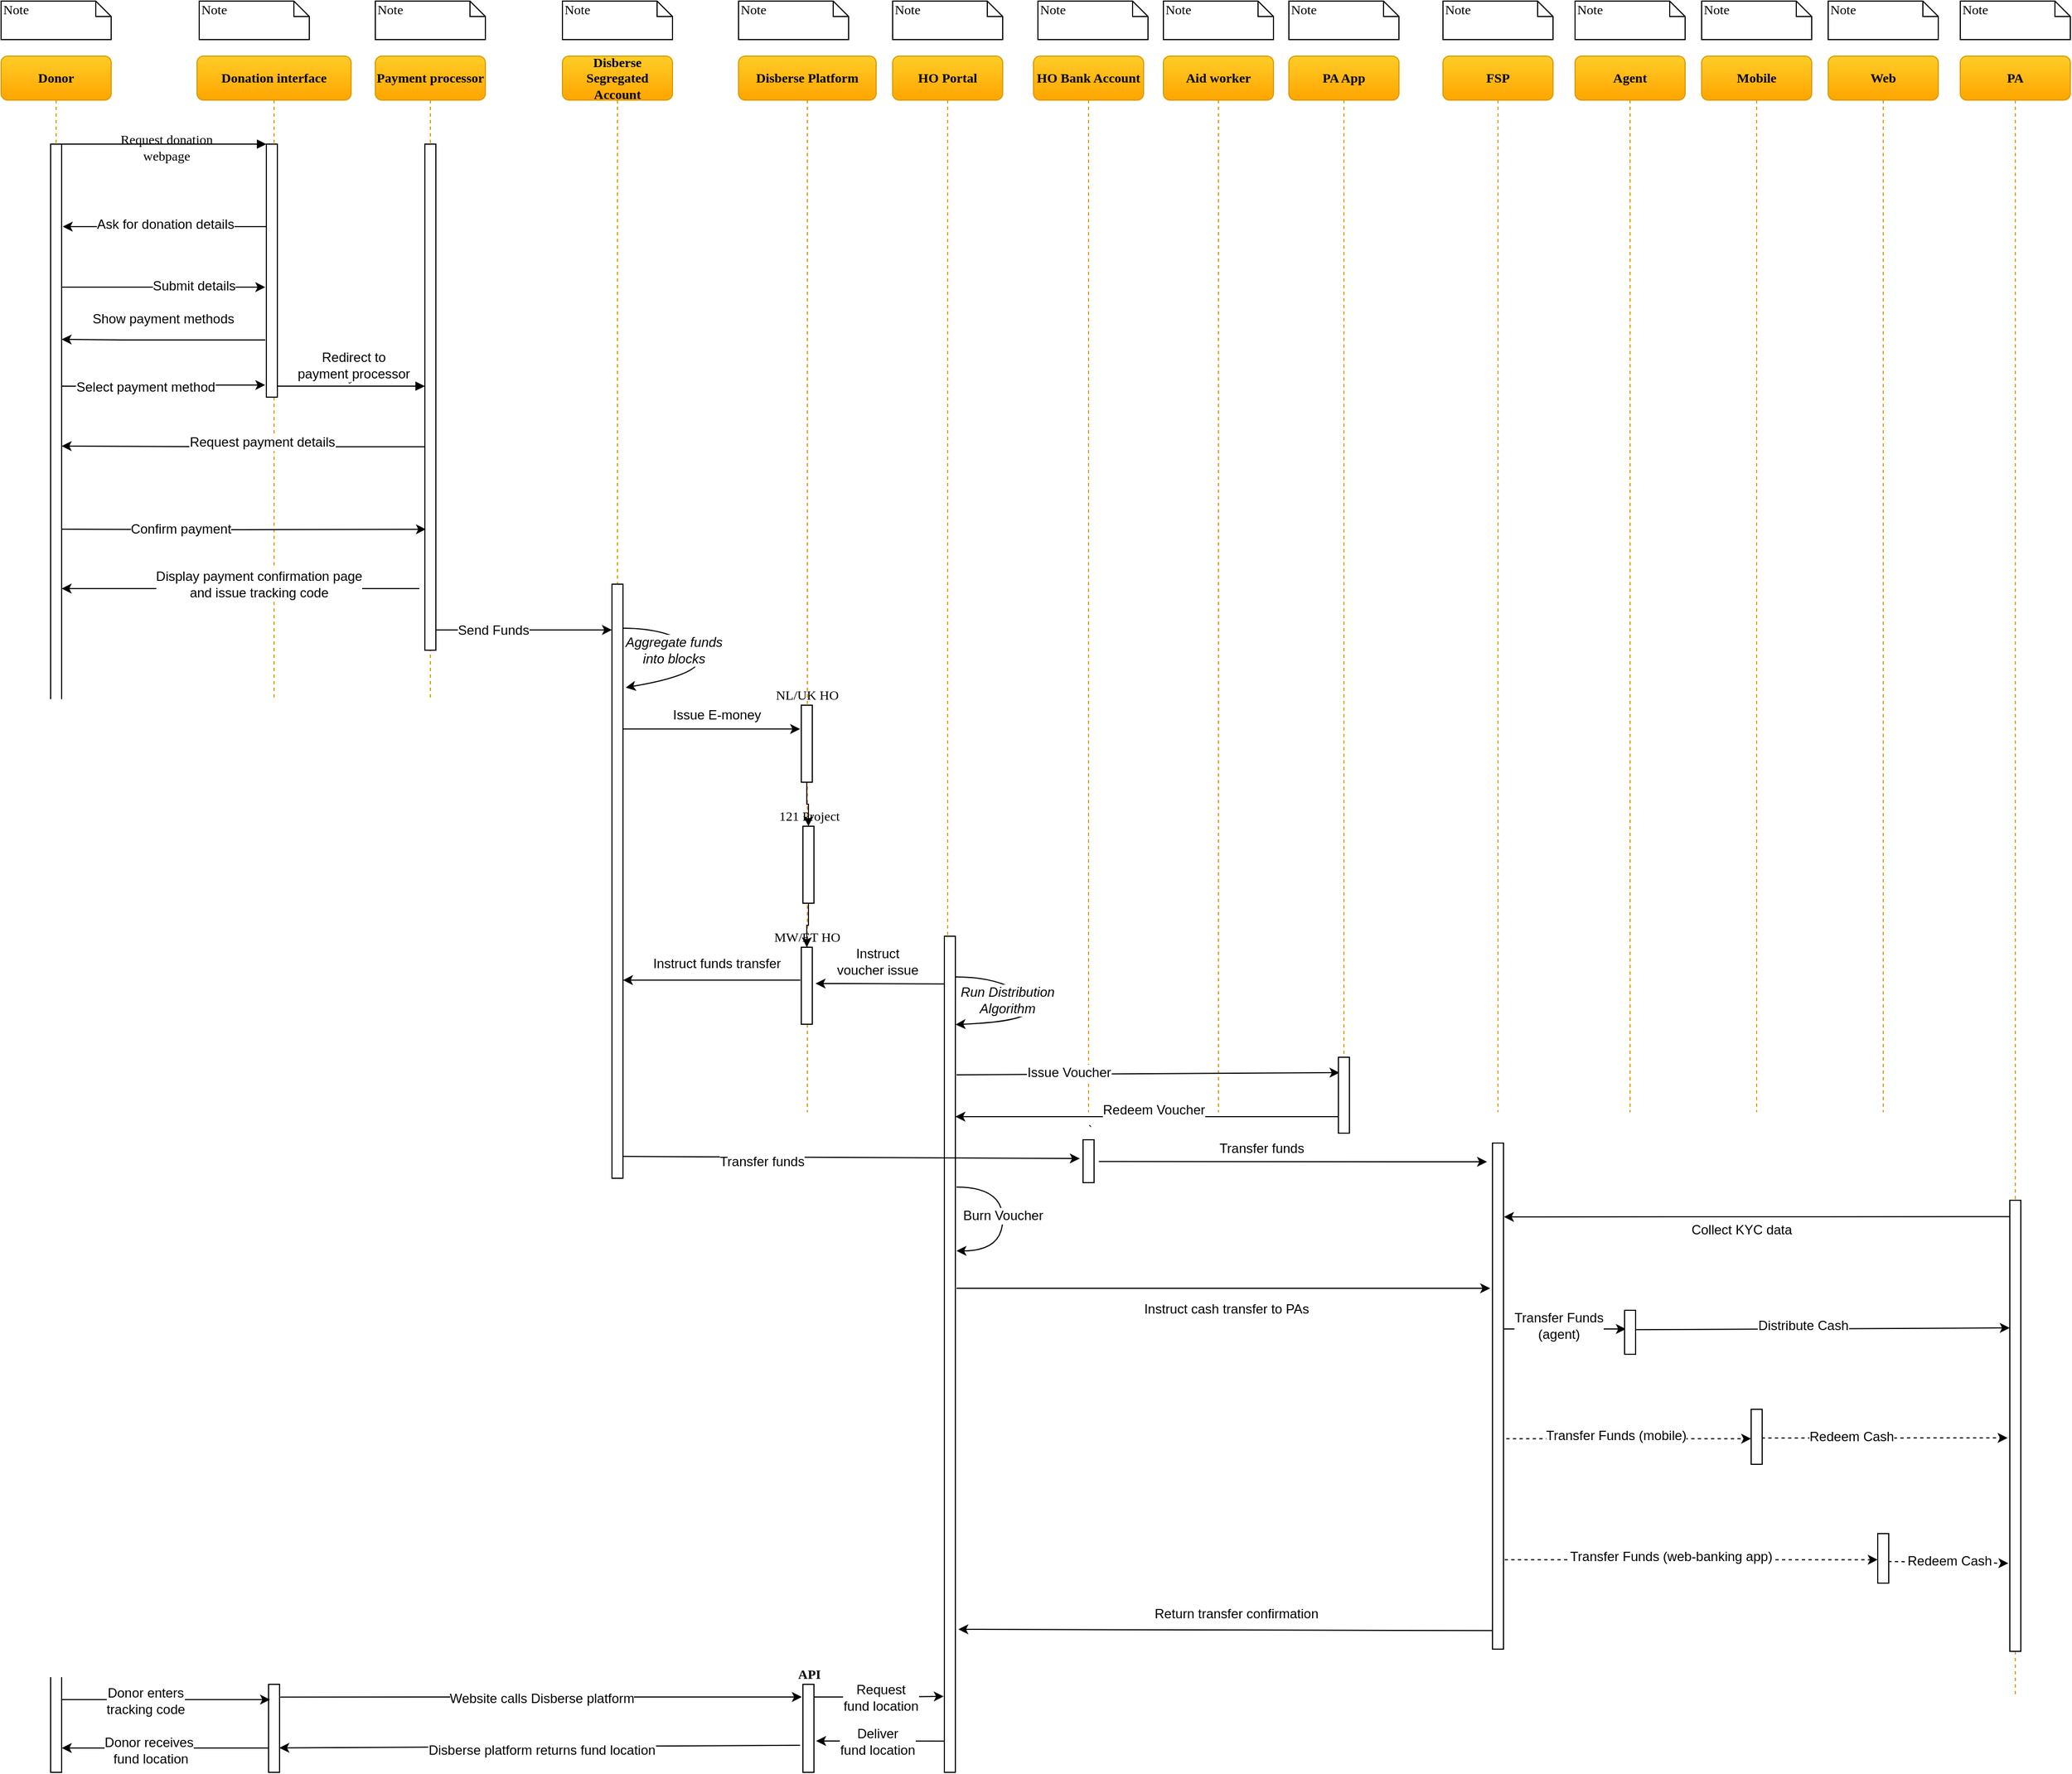 <mxfile version="11.1.4" type="github"><diagram name="Voucher Economy" id="13e1069c-82ec-6db2-03f1-153e76fe0fe0"><mxGraphModel dx="1662" dy="784" grid="1" gridSize="10" guides="1" tooltips="1" connect="1" arrows="1" fold="1" page="1" pageScale="1" pageWidth="1169" pageHeight="827" background="#ffffff" math="0" shadow="0"><root><mxCell id="0"/><mxCell id="1" parent="0"/><mxCell id="7baba1c4bc27f4b0-2" value="Donation interface" style="shape=umlLifeline;perimeter=lifelinePerimeter;whiteSpace=wrap;html=1;container=1;collapsible=0;recursiveResize=0;outlineConnect=0;rounded=1;shadow=0;comic=0;labelBackgroundColor=none;strokeColor=#d79b00;strokeWidth=1;fillColor=#ffcd28;fontFamily=Verdana;fontSize=12;fontColor=#000000;align=center;fontStyle=1;gradientColor=#ffa500;" parent="1" vertex="1"><mxGeometry x="238" y="80" width="140" height="960" as="geometry"/></mxCell><mxCell id="7baba1c4bc27f4b0-10" value="" style="html=1;points=[];perimeter=orthogonalPerimeter;rounded=0;shadow=0;comic=0;labelBackgroundColor=none;strokeColor=#000000;strokeWidth=1;fillColor=#FFFFFF;fontFamily=Verdana;fontSize=12;fontColor=#000000;align=center;" parent="7baba1c4bc27f4b0-2" vertex="1"><mxGeometry x="63" y="80" width="10" height="230" as="geometry"/></mxCell><mxCell id="sv2td1icU-97Tw6SDSd2-31" value="" style="html=1;points=[];perimeter=orthogonalPerimeter;rounded=0;shadow=0;comic=0;labelBackgroundColor=none;strokeColor=#000000;strokeWidth=1;fillColor=#FFFFFF;fontFamily=Verdana;fontSize=12;fontColor=#000000;align=center;" parent="7baba1c4bc27f4b0-2" vertex="1"><mxGeometry x="65" y="1480" width="10" height="80" as="geometry"/></mxCell><mxCell id="7baba1c4bc27f4b0-3" value="Payment processor" style="shape=umlLifeline;perimeter=lifelinePerimeter;whiteSpace=wrap;html=1;container=1;collapsible=0;recursiveResize=0;outlineConnect=0;rounded=1;shadow=0;comic=0;labelBackgroundColor=none;strokeColor=#d79b00;strokeWidth=1;fillColor=#ffcd28;fontFamily=Verdana;fontSize=12;fontColor=#000000;align=center;fontStyle=1;gradientColor=#ffa500;" parent="1" vertex="1"><mxGeometry x="400" y="80" width="100" height="960" as="geometry"/></mxCell><mxCell id="7baba1c4bc27f4b0-13" value="" style="html=1;points=[];perimeter=orthogonalPerimeter;rounded=0;shadow=0;comic=0;labelBackgroundColor=none;strokeColor=#000000;strokeWidth=1;fillColor=#FFFFFF;fontFamily=Verdana;fontSize=12;fontColor=#000000;align=center;" parent="7baba1c4bc27f4b0-3" vertex="1"><mxGeometry x="45" y="80" width="10" height="460" as="geometry"/></mxCell><mxCell id="7baba1c4bc27f4b0-4" value="Disberse Platform" style="shape=umlLifeline;perimeter=lifelinePerimeter;whiteSpace=wrap;html=1;container=1;collapsible=0;recursiveResize=0;outlineConnect=0;rounded=1;shadow=0;comic=0;labelBackgroundColor=none;strokeColor=#d79b00;strokeWidth=1;fillColor=#ffcd28;fontFamily=Verdana;fontSize=12;fontColor=#000000;align=center;fontStyle=1;gradientColor=#ffa500;" parent="1" vertex="1"><mxGeometry x="730" y="80" width="125" height="960" as="geometry"/></mxCell><mxCell id="qtjR-YNh-oAHx6YKBgRc-6" value="" style="edgeStyle=orthogonalEdgeStyle;rounded=0;orthogonalLoop=1;jettySize=auto;html=1;" parent="7baba1c4bc27f4b0-4" source="sv2td1icU-97Tw6SDSd2-11" target="qtjR-YNh-oAHx6YKBgRc-5" edge="1"><mxGeometry relative="1" as="geometry"/></mxCell><mxCell id="sv2td1icU-97Tw6SDSd2-11" value="NL/UK HO" style="html=1;points=[];perimeter=orthogonalPerimeter;rounded=0;shadow=0;comic=0;labelBackgroundColor=none;strokeColor=#000000;strokeWidth=1;fillColor=#FFFFFF;fontFamily=Verdana;fontSize=12;fontColor=#000000;align=center;verticalAlign=bottom;labelPosition=center;verticalLabelPosition=top;" parent="7baba1c4bc27f4b0-4" vertex="1"><mxGeometry x="57" y="590" width="10" height="70" as="geometry"/></mxCell><mxCell id="qtjR-YNh-oAHx6YKBgRc-9" value="" style="edgeStyle=orthogonalEdgeStyle;rounded=0;orthogonalLoop=1;jettySize=auto;html=1;" parent="7baba1c4bc27f4b0-4" source="qtjR-YNh-oAHx6YKBgRc-5" target="qtjR-YNh-oAHx6YKBgRc-8" edge="1"><mxGeometry relative="1" as="geometry"/></mxCell><mxCell id="qtjR-YNh-oAHx6YKBgRc-5" value="121 Project" style="html=1;points=[];perimeter=orthogonalPerimeter;rounded=0;shadow=0;comic=0;labelBackgroundColor=none;strokeColor=#000000;strokeWidth=1;fillColor=#FFFFFF;fontFamily=Verdana;fontSize=12;fontColor=#000000;align=center;verticalAlign=bottom;labelPosition=center;verticalLabelPosition=top;" parent="7baba1c4bc27f4b0-4" vertex="1"><mxGeometry x="58.5" y="700" width="10" height="70" as="geometry"/></mxCell><mxCell id="qtjR-YNh-oAHx6YKBgRc-8" value="MW/ET HO" style="html=1;points=[];perimeter=orthogonalPerimeter;rounded=0;shadow=0;comic=0;labelBackgroundColor=none;strokeColor=#000000;strokeWidth=1;fillColor=#FFFFFF;fontFamily=Verdana;fontSize=12;fontColor=#000000;align=center;verticalAlign=bottom;labelPosition=center;verticalLabelPosition=top;" parent="7baba1c4bc27f4b0-4" vertex="1"><mxGeometry x="57" y="810" width="10" height="70" as="geometry"/></mxCell><mxCell id="CLC3MCdHt6e1u6FwwesH-8" value="API" style="html=1;points=[];perimeter=orthogonalPerimeter;rounded=0;shadow=0;comic=0;labelBackgroundColor=none;strokeColor=#000000;strokeWidth=1;fillColor=#FFFFFF;fontFamily=Verdana;fontSize=12;fontColor=#000000;align=center;verticalAlign=bottom;labelPosition=center;verticalLabelPosition=top;fontStyle=1" parent="7baba1c4bc27f4b0-4" vertex="1"><mxGeometry x="58.5" y="1480" width="10" height="80" as="geometry"/></mxCell><mxCell id="7baba1c4bc27f4b0-5" value="HO Portal" style="shape=umlLifeline;perimeter=lifelinePerimeter;whiteSpace=wrap;html=1;container=1;collapsible=0;recursiveResize=0;outlineConnect=0;rounded=1;shadow=0;comic=0;labelBackgroundColor=none;strokeColor=#d79b00;strokeWidth=1;fillColor=#ffcd28;fontFamily=Verdana;fontSize=12;fontColor=#000000;align=center;fontStyle=1;gradientColor=#ffa500;" parent="1" vertex="1"><mxGeometry x="870" y="80" width="100" height="1560" as="geometry"/></mxCell><mxCell id="7baba1c4bc27f4b0-28" value="" style="html=1;points=[];perimeter=orthogonalPerimeter;rounded=0;shadow=0;comic=0;labelBackgroundColor=none;strokeColor=#000000;strokeWidth=1;fillColor=#FFFFFF;fontFamily=Verdana;fontSize=12;fontColor=#000000;align=center;labelPosition=center;verticalLabelPosition=top;verticalAlign=bottom;fontStyle=1" parent="7baba1c4bc27f4b0-5" vertex="1"><mxGeometry x="47" y="800" width="10" height="760" as="geometry"/></mxCell><mxCell id="THsMKbM7v9zUAKWdFE2i-22" style="edgeStyle=orthogonalEdgeStyle;curved=1;rounded=0;orthogonalLoop=1;jettySize=auto;html=1;" parent="7baba1c4bc27f4b0-5" edge="1"><mxGeometry relative="1" as="geometry"><Array as="points"><mxPoint x="100" y="1028"/><mxPoint x="100" y="1086"/></Array><mxPoint x="58" y="1028" as="sourcePoint"/><mxPoint x="58" y="1086" as="targetPoint"/></mxGeometry></mxCell><mxCell id="THsMKbM7v9zUAKWdFE2i-23" value="Burn Voucher" style="text;html=1;resizable=0;points=[];align=center;verticalAlign=middle;labelBackgroundColor=#ffffff;" parent="THsMKbM7v9zUAKWdFE2i-22" vertex="1" connectable="0"><mxGeometry x="0.193" y="2" relative="1" as="geometry"><mxPoint x="-2" y="-17" as="offset"/></mxGeometry></mxCell><mxCell id="7baba1c4bc27f4b0-6" value="PA App" style="shape=umlLifeline;perimeter=lifelinePerimeter;whiteSpace=wrap;html=1;container=1;collapsible=0;recursiveResize=0;outlineConnect=0;rounded=1;shadow=0;comic=0;labelBackgroundColor=none;strokeColor=#d79b00;strokeWidth=1;fillColor=#ffcd28;fontFamily=Verdana;fontSize=12;fontColor=#000000;align=center;fontStyle=1;gradientColor=#ffa500;" parent="1" vertex="1"><mxGeometry x="1230" y="80" width="100" height="960" as="geometry"/></mxCell><mxCell id="vI3f5IoLLGRc8CSVyJ3I-20" value="" style="html=1;points=[];perimeter=orthogonalPerimeter;rounded=0;shadow=0;comic=0;labelBackgroundColor=none;strokeColor=#000000;strokeWidth=1;fillColor=#FFFFFF;fontFamily=Verdana;fontSize=12;fontColor=#000000;align=center;verticalAlign=bottom;labelPosition=center;verticalLabelPosition=top;" parent="7baba1c4bc27f4b0-6" vertex="1"><mxGeometry x="45" y="910" width="10" height="69" as="geometry"/></mxCell><mxCell id="7baba1c4bc27f4b0-7" value="FSP" style="shape=umlLifeline;perimeter=lifelinePerimeter;whiteSpace=wrap;html=1;container=1;collapsible=0;recursiveResize=0;outlineConnect=0;rounded=1;shadow=0;comic=0;labelBackgroundColor=none;strokeWidth=1;fillColor=#ffcd28;fontFamily=Verdana;fontSize=12;align=center;fontStyle=1;strokeColor=#d79b00;gradientColor=#ffa500;" parent="1" vertex="1"><mxGeometry x="1370" y="80" width="100" height="960" as="geometry"/></mxCell><mxCell id="5wzmOpLxwS4jzTL7WLW5-13" value="" style="html=1;points=[];perimeter=orthogonalPerimeter;rounded=0;shadow=0;comic=0;labelBackgroundColor=none;strokeColor=#000000;strokeWidth=1;fillColor=#FFFFFF;fontFamily=Verdana;fontSize=12;fontColor=#000000;align=center;verticalAlign=bottom;labelPosition=center;verticalLabelPosition=top;direction=west;" parent="7baba1c4bc27f4b0-7" vertex="1"><mxGeometry x="45" y="988" width="10" height="460" as="geometry"/></mxCell><mxCell id="7baba1c4bc27f4b0-8" value="Donor" style="shape=umlLifeline;perimeter=lifelinePerimeter;whiteSpace=wrap;html=1;container=1;collapsible=0;recursiveResize=0;outlineConnect=0;rounded=1;shadow=0;comic=0;labelBackgroundColor=none;strokeColor=#d79b00;strokeWidth=1;fillColor=#ffcd28;fontFamily=Verdana;fontSize=12;fontColor=#000000;align=center;fontStyle=1;gradientColor=#ffa500;" parent="1" vertex="1"><mxGeometry x="60" y="80" width="100" height="1560" as="geometry"/></mxCell><mxCell id="7baba1c4bc27f4b0-9" value="" style="html=1;points=[];perimeter=orthogonalPerimeter;rounded=0;shadow=0;comic=0;labelBackgroundColor=none;strokeColor=#000000;strokeWidth=1;fillColor=#FFFFFF;fontFamily=Verdana;fontSize=12;fontColor=#000000;align=center;" parent="7baba1c4bc27f4b0-8" vertex="1"><mxGeometry x="45" y="80" width="10" height="1480" as="geometry"/></mxCell><mxCell id="7baba1c4bc27f4b0-11" value="Request donation &lt;br&gt;webpage" style="html=1;verticalAlign=bottom;endArrow=block;entryX=0;entryY=0;labelBackgroundColor=none;fontFamily=Verdana;fontSize=12;edgeStyle=elbowEdgeStyle;elbow=vertical;" parent="1" source="7baba1c4bc27f4b0-9" target="7baba1c4bc27f4b0-10" edge="1"><mxGeometry x="0.021" y="-20" relative="1" as="geometry"><mxPoint x="220" y="190" as="sourcePoint"/><mxPoint as="offset"/></mxGeometry></mxCell><mxCell id="7baba1c4bc27f4b0-14" value="y" style="html=1;verticalAlign=bottom;endArrow=block;entryX=0;entryY=0;labelBackgroundColor=none;fontFamily=Verdana;fontSize=12;edgeStyle=elbowEdgeStyle;elbow=vertical;" parent="1" edge="1"><mxGeometry relative="1" as="geometry"><mxPoint x="311" y="380" as="sourcePoint"/><mxPoint x="445" y="380" as="targetPoint"/></mxGeometry></mxCell><mxCell id="qRKaCCTdjJu_XU82YGOG-2" value="Redirect to&lt;br&gt;payment processor" style="text;html=1;resizable=0;points=[];align=center;verticalAlign=middle;labelBackgroundColor=#ffffff;" parent="7baba1c4bc27f4b0-14" vertex="1" connectable="0"><mxGeometry y="34" relative="1" as="geometry"><mxPoint x="2" y="15" as="offset"/></mxGeometry></mxCell><mxCell id="7baba1c4bc27f4b0-40" value="Note" style="shape=note;whiteSpace=wrap;html=1;size=14;verticalAlign=top;align=left;spacingTop=-6;rounded=0;shadow=0;comic=0;labelBackgroundColor=none;strokeColor=#000000;strokeWidth=1;fillColor=#FFFFFF;fontFamily=Verdana;fontSize=12;fontColor=#000000;" parent="1" vertex="1"><mxGeometry x="60" y="30" width="100" height="35" as="geometry"/></mxCell><mxCell id="7baba1c4bc27f4b0-41" value="Note" style="shape=note;whiteSpace=wrap;html=1;size=14;verticalAlign=top;align=left;spacingTop=-6;rounded=0;shadow=0;comic=0;labelBackgroundColor=none;strokeColor=#000000;strokeWidth=1;fillColor=#FFFFFF;fontFamily=Verdana;fontSize=12;fontColor=#000000;" parent="1" vertex="1"><mxGeometry x="240" y="30" width="100" height="35" as="geometry"/></mxCell><mxCell id="7baba1c4bc27f4b0-42" value="Note" style="shape=note;whiteSpace=wrap;html=1;size=14;verticalAlign=top;align=left;spacingTop=-6;rounded=0;shadow=0;comic=0;labelBackgroundColor=none;strokeColor=#000000;strokeWidth=1;fillColor=#FFFFFF;fontFamily=Verdana;fontSize=12;fontColor=#000000;" parent="1" vertex="1"><mxGeometry x="400" y="30" width="100" height="35" as="geometry"/></mxCell><mxCell id="7baba1c4bc27f4b0-43" value="Note" style="shape=note;whiteSpace=wrap;html=1;size=14;verticalAlign=top;align=left;spacingTop=-6;rounded=0;shadow=0;comic=0;labelBackgroundColor=none;strokeColor=#000000;strokeWidth=1;fillColor=#FFFFFF;fontFamily=Verdana;fontSize=12;fontColor=#000000;" parent="1" vertex="1"><mxGeometry x="730" y="30" width="100" height="35" as="geometry"/></mxCell><mxCell id="7baba1c4bc27f4b0-44" value="Note" style="shape=note;whiteSpace=wrap;html=1;size=14;verticalAlign=top;align=left;spacingTop=-6;rounded=0;shadow=0;comic=0;labelBackgroundColor=none;strokeColor=#000000;strokeWidth=1;fillColor=#FFFFFF;fontFamily=Verdana;fontSize=12;fontColor=#000000;" parent="1" vertex="1"><mxGeometry x="870" y="30" width="100" height="35" as="geometry"/></mxCell><mxCell id="7baba1c4bc27f4b0-45" value="Note" style="shape=note;whiteSpace=wrap;html=1;size=14;verticalAlign=top;align=left;spacingTop=-6;rounded=0;shadow=0;comic=0;labelBackgroundColor=none;strokeColor=#000000;strokeWidth=1;fillColor=#FFFFFF;fontFamily=Verdana;fontSize=12;fontColor=#000000;" parent="1" vertex="1"><mxGeometry x="1230" y="30" width="100" height="35" as="geometry"/></mxCell><mxCell id="7baba1c4bc27f4b0-46" value="Note" style="shape=note;whiteSpace=wrap;html=1;size=14;verticalAlign=top;align=left;spacingTop=-6;rounded=0;shadow=0;comic=0;labelBackgroundColor=none;strokeColor=#000000;strokeWidth=1;fillColor=#FFFFFF;fontFamily=Verdana;fontSize=12;fontColor=#000000;" parent="1" vertex="1"><mxGeometry x="1370" y="30" width="100" height="35" as="geometry"/></mxCell><mxCell id="b2-2HGAX1U4sF1IdMZ35-1" style="edgeStyle=orthogonalEdgeStyle;rounded=0;orthogonalLoop=1;jettySize=auto;html=1;entryX=1.1;entryY=0.261;entryDx=0;entryDy=0;entryPerimeter=0;" parent="1" edge="1"><mxGeometry relative="1" as="geometry"><mxPoint x="301" y="235" as="sourcePoint"/><mxPoint x="116" y="235" as="targetPoint"/></mxGeometry></mxCell><mxCell id="b2-2HGAX1U4sF1IdMZ35-2" value="Ask for donation details" style="text;html=1;resizable=0;points=[];align=center;verticalAlign=middle;labelBackgroundColor=#ffffff;" parent="b2-2HGAX1U4sF1IdMZ35-1" vertex="1" connectable="0"><mxGeometry x="-0.131" y="3" relative="1" as="geometry"><mxPoint x="-12" y="-5" as="offset"/></mxGeometry></mxCell><mxCell id="b2-2HGAX1U4sF1IdMZ35-3" style="edgeStyle=orthogonalEdgeStyle;rounded=0;orthogonalLoop=1;jettySize=auto;html=1;entryX=-0.1;entryY=0.957;entryDx=0;entryDy=0;entryPerimeter=0;" parent="1" edge="1"><mxGeometry relative="1" as="geometry"><mxPoint x="115" y="290" as="sourcePoint"/><mxPoint x="300" y="290" as="targetPoint"/></mxGeometry></mxCell><mxCell id="b2-2HGAX1U4sF1IdMZ35-4" value="Submit details" style="text;html=1;resizable=0;points=[];align=center;verticalAlign=middle;labelBackgroundColor=#ffffff;" parent="b2-2HGAX1U4sF1IdMZ35-3" vertex="1" connectable="0"><mxGeometry x="0.297" y="1" relative="1" as="geometry"><mxPoint as="offset"/></mxGeometry></mxCell><mxCell id="b2-2HGAX1U4sF1IdMZ35-5" style="edgeStyle=orthogonalEdgeStyle;rounded=0;orthogonalLoop=1;jettySize=auto;html=1;entryX=1.324;entryY=0.363;entryDx=0;entryDy=0;entryPerimeter=0;" parent="1" edge="1"><mxGeometry relative="1" as="geometry"><mxPoint x="300" y="338" as="sourcePoint"/><Array as="points"><mxPoint x="170" y="338"/><mxPoint x="170" y="338"/></Array><mxPoint x="115" y="337.5" as="targetPoint"/></mxGeometry></mxCell><mxCell id="b2-2HGAX1U4sF1IdMZ35-6" value="Show payment methods" style="text;html=1;resizable=0;points=[];align=center;verticalAlign=middle;labelBackgroundColor=#ffffff;" parent="b2-2HGAX1U4sF1IdMZ35-5" vertex="1" connectable="0"><mxGeometry x="0.248" y="-2" relative="1" as="geometry"><mxPoint x="22" y="-17.5" as="offset"/></mxGeometry></mxCell><mxCell id="b2-2HGAX1U4sF1IdMZ35-7" style="edgeStyle=orthogonalEdgeStyle;rounded=0;orthogonalLoop=1;jettySize=auto;html=1;entryX=-0.1;entryY=0.952;entryDx=0;entryDy=0;entryPerimeter=0;" parent="1" target="7baba1c4bc27f4b0-10" edge="1"><mxGeometry relative="1" as="geometry"><mxPoint x="115" y="380" as="sourcePoint"/><mxPoint x="280" y="380" as="targetPoint"/><Array as="points"/></mxGeometry></mxCell><mxCell id="b2-2HGAX1U4sF1IdMZ35-8" value="Select payment method" style="text;html=1;resizable=0;points=[];align=center;verticalAlign=middle;labelBackgroundColor=#ffffff;" parent="b2-2HGAX1U4sF1IdMZ35-7" vertex="1" connectable="0"><mxGeometry x="-0.426" y="-31" relative="1" as="geometry"><mxPoint x="22" y="-31" as="offset"/></mxGeometry></mxCell><mxCell id="b2-2HGAX1U4sF1IdMZ35-9" style="edgeStyle=orthogonalEdgeStyle;rounded=0;orthogonalLoop=1;jettySize=auto;html=1;entryX=1.1;entryY=0.782;entryDx=0;entryDy=0;entryPerimeter=0;" parent="1" edge="1"><mxGeometry relative="1" as="geometry"><mxPoint x="440" y="564" as="sourcePoint"/><mxPoint x="115" y="564" as="targetPoint"/></mxGeometry></mxCell><mxCell id="b2-2HGAX1U4sF1IdMZ35-11" value="Display payment confirmation page&lt;br&gt;and issue tracking code" style="text;html=1;resizable=0;points=[];align=center;verticalAlign=middle;labelBackgroundColor=#ffffff;" parent="b2-2HGAX1U4sF1IdMZ35-9" vertex="1" connectable="0"><mxGeometry x="-0.299" y="3" relative="1" as="geometry"><mxPoint x="-32" y="-7" as="offset"/></mxGeometry></mxCell><mxCell id="b2-2HGAX1U4sF1IdMZ35-12" style="edgeStyle=orthogonalEdgeStyle;rounded=0;orthogonalLoop=1;jettySize=auto;html=1;entryX=0.094;entryY=0.761;entryDx=0;entryDy=0;entryPerimeter=0;" parent="1" target="7baba1c4bc27f4b0-13" edge="1"><mxGeometry relative="1" as="geometry"><mxPoint x="115" y="510" as="sourcePoint"/><mxPoint x="440" y="510" as="targetPoint"/><Array as="points"/></mxGeometry></mxCell><mxCell id="b2-2HGAX1U4sF1IdMZ35-13" value="Confirm payment" style="text;html=1;resizable=0;points=[];align=center;verticalAlign=middle;labelBackgroundColor=#ffffff;" parent="b2-2HGAX1U4sF1IdMZ35-12" vertex="1" connectable="0"><mxGeometry x="-0.373" y="-56" relative="1" as="geometry"><mxPoint x="4" y="-57" as="offset"/></mxGeometry></mxCell><mxCell id="CLC3MCdHt6e1u6FwwesH-6" value="Disberse Segregated Account" style="shape=umlLifeline;perimeter=lifelinePerimeter;whiteSpace=wrap;html=1;container=1;collapsible=0;recursiveResize=0;outlineConnect=0;rounded=1;shadow=0;comic=0;labelBackgroundColor=none;strokeColor=#d79b00;strokeWidth=1;fillColor=#ffcd28;fontFamily=Verdana;fontSize=12;fontColor=#000000;align=center;fontStyle=1;gradientColor=#ffa500;" parent="1" vertex="1"><mxGeometry x="570" y="80" width="100" height="1020" as="geometry"/></mxCell><mxCell id="CLC3MCdHt6e1u6FwwesH-10" value="" style="html=1;points=[];perimeter=orthogonalPerimeter;rounded=0;shadow=0;comic=0;labelBackgroundColor=none;strokeColor=#000000;strokeWidth=1;fillColor=#FFFFFF;fontFamily=Verdana;fontSize=12;fontColor=#000000;align=center;labelPosition=center;verticalLabelPosition=top;verticalAlign=bottom;" parent="CLC3MCdHt6e1u6FwwesH-6" vertex="1"><mxGeometry x="45" y="480" width="10" height="540" as="geometry"/></mxCell><mxCell id="MZCYpXus2YXxp0_JFi9R-1" value="" style="curved=1;endArrow=classic;html=1;entryX=1.247;entryY=0.174;entryDx=0;entryDy=0;entryPerimeter=0;" parent="CLC3MCdHt6e1u6FwwesH-6" target="CLC3MCdHt6e1u6FwwesH-10" edge="1"><mxGeometry width="50" height="50" relative="1" as="geometry"><mxPoint x="55" y="520" as="sourcePoint"/><mxPoint x="80" y="580" as="targetPoint"/><Array as="points"><mxPoint x="100" y="520"/><mxPoint x="140" y="560"/></Array></mxGeometry></mxCell><mxCell id="MZCYpXus2YXxp0_JFi9R-2" value="&lt;i&gt;Aggregate funds&lt;br&gt;into blocks&lt;/i&gt;&lt;br&gt;" style="text;html=1;resizable=0;points=[];align=center;verticalAlign=middle;labelBackgroundColor=#ffffff;" parent="MZCYpXus2YXxp0_JFi9R-1" vertex="1" connectable="0"><mxGeometry x="0.055" y="5" relative="1" as="geometry"><mxPoint x="-40" y="-13.5" as="offset"/></mxGeometry></mxCell><mxCell id="CLC3MCdHt6e1u6FwwesH-9" value="Note" style="shape=note;whiteSpace=wrap;html=1;size=14;verticalAlign=top;align=left;spacingTop=-6;rounded=0;shadow=0;comic=0;labelBackgroundColor=none;strokeColor=#000000;strokeWidth=1;fillColor=#FFFFFF;fontFamily=Verdana;fontSize=12;fontColor=#000000;" parent="1" vertex="1"><mxGeometry x="570" y="30" width="100" height="35" as="geometry"/></mxCell><mxCell id="CLC3MCdHt6e1u6FwwesH-25" value="Aid worker" style="shape=umlLifeline;perimeter=lifelinePerimeter;whiteSpace=wrap;html=1;container=1;collapsible=0;recursiveResize=0;outlineConnect=0;rounded=1;shadow=0;comic=0;labelBackgroundColor=none;strokeColor=#d79b00;strokeWidth=1;fillColor=#ffcd28;fontFamily=Verdana;fontSize=12;fontColor=#000000;align=center;fontStyle=1;gradientColor=#ffa500;" parent="1" vertex="1"><mxGeometry x="1116" y="80" width="100" height="960" as="geometry"/></mxCell><mxCell id="CLC3MCdHt6e1u6FwwesH-26" value="Note" style="shape=note;whiteSpace=wrap;html=1;size=14;verticalAlign=top;align=left;spacingTop=-6;rounded=0;shadow=0;comic=0;labelBackgroundColor=none;strokeColor=#000000;strokeWidth=1;fillColor=#FFFFFF;fontFamily=Verdana;fontSize=12;fontColor=#000000;" parent="1" vertex="1"><mxGeometry x="1116" y="30" width="100" height="35" as="geometry"/></mxCell><mxCell id="5wzmOpLxwS4jzTL7WLW5-15" value="Agent" style="shape=umlLifeline;perimeter=lifelinePerimeter;whiteSpace=wrap;html=1;container=1;collapsible=0;recursiveResize=0;outlineConnect=0;rounded=1;shadow=0;comic=0;labelBackgroundColor=none;strokeWidth=1;fillColor=#ffcd28;fontFamily=Verdana;fontSize=12;align=center;fontStyle=1;strokeColor=#d79b00;gradientColor=#ffa500;" parent="1" vertex="1"><mxGeometry x="1490" y="80" width="100" height="960" as="geometry"/></mxCell><mxCell id="5wzmOpLxwS4jzTL7WLW5-17" value="Mobile" style="shape=umlLifeline;perimeter=lifelinePerimeter;whiteSpace=wrap;html=1;container=1;collapsible=0;recursiveResize=0;outlineConnect=0;rounded=1;shadow=0;comic=0;labelBackgroundColor=none;strokeWidth=1;fillColor=#ffcd28;fontFamily=Verdana;fontSize=12;align=center;fontStyle=1;strokeColor=#d79b00;gradientColor=#ffa500;" parent="1" vertex="1"><mxGeometry x="1605" y="80" width="100" height="960" as="geometry"/></mxCell><mxCell id="sv2td1icU-97Tw6SDSd2-21" value="PA" style="shape=umlLifeline;perimeter=lifelinePerimeter;whiteSpace=wrap;html=1;container=1;collapsible=0;recursiveResize=0;outlineConnect=0;rounded=1;shadow=0;comic=0;labelBackgroundColor=none;strokeWidth=1;fillColor=#ffcd28;fontFamily=Verdana;fontSize=12;align=center;fontStyle=1;strokeColor=#d79b00;gradientColor=#ffa500;" parent="1" vertex="1"><mxGeometry x="1840" y="80" width="100" height="1490" as="geometry"/></mxCell><mxCell id="sv2td1icU-97Tw6SDSd2-22" value="" style="html=1;points=[];perimeter=orthogonalPerimeter;rounded=0;shadow=0;comic=0;labelBackgroundColor=none;strokeColor=#000000;strokeWidth=1;fillColor=#FFFFFF;fontFamily=Verdana;fontSize=12;fontColor=#000000;align=center;verticalAlign=bottom;labelPosition=center;verticalLabelPosition=top;direction=west;" parent="sv2td1icU-97Tw6SDSd2-21" vertex="1"><mxGeometry x="45" y="1040" width="10" height="410" as="geometry"/></mxCell><mxCell id="sv2td1icU-97Tw6SDSd2-23" value="Note" style="shape=note;whiteSpace=wrap;html=1;size=14;verticalAlign=top;align=left;spacingTop=-6;rounded=0;shadow=0;comic=0;labelBackgroundColor=none;strokeColor=#000000;strokeWidth=1;fillColor=#FFFFFF;fontFamily=Verdana;fontSize=12;fontColor=#000000;" parent="1" vertex="1"><mxGeometry x="1490" y="30" width="100" height="35" as="geometry"/></mxCell><mxCell id="sv2td1icU-97Tw6SDSd2-25" value="Note" style="shape=note;whiteSpace=wrap;html=1;size=14;verticalAlign=top;align=left;spacingTop=-6;rounded=0;shadow=0;comic=0;labelBackgroundColor=none;strokeColor=#000000;strokeWidth=1;fillColor=#FFFFFF;fontFamily=Verdana;fontSize=12;fontColor=#000000;" parent="1" vertex="1"><mxGeometry x="1605" y="30" width="100" height="35" as="geometry"/></mxCell><mxCell id="sv2td1icU-97Tw6SDSd2-27" value="Note" style="shape=note;whiteSpace=wrap;html=1;size=14;verticalAlign=top;align=left;spacingTop=-6;rounded=0;shadow=0;comic=0;labelBackgroundColor=none;strokeColor=#000000;strokeWidth=1;fillColor=#FFFFFF;fontFamily=Verdana;fontSize=12;fontColor=#000000;" parent="1" vertex="1"><mxGeometry x="1840" y="30" width="100" height="35" as="geometry"/></mxCell><mxCell id="sv2td1icU-97Tw6SDSd2-33" value="" style="endArrow=classic;html=1;entryX=0.085;entryY=0.155;entryDx=0;entryDy=0;entryPerimeter=0;" parent="1" edge="1"><mxGeometry width="50" height="50" relative="1" as="geometry"><mxPoint x="115.5" y="1573.9" as="sourcePoint"/><mxPoint x="304.35" y="1573.9" as="targetPoint"/></mxGeometry></mxCell><mxCell id="sv2td1icU-97Tw6SDSd2-34" value="Donor enters &lt;br&gt;tracking code" style="text;html=1;resizable=0;points=[];align=center;verticalAlign=middle;labelBackgroundColor=#ffffff;" parent="sv2td1icU-97Tw6SDSd2-33" vertex="1" connectable="0"><mxGeometry x="-0.206" y="-1" relative="1" as="geometry"><mxPoint as="offset"/></mxGeometry></mxCell><mxCell id="sv2td1icU-97Tw6SDSd2-35" value="" style="endArrow=classic;html=1;exitX=1.008;exitY=0.126;exitDx=0;exitDy=0;exitPerimeter=0;" parent="1" edge="1"><mxGeometry width="50" height="50" relative="1" as="geometry"><mxPoint x="313.58" y="1571.58" as="sourcePoint"/><mxPoint x="787.5" y="1571.5" as="targetPoint"/></mxGeometry></mxCell><mxCell id="sv2td1icU-97Tw6SDSd2-36" value="Website calls Disberse platform" style="text;html=1;resizable=0;points=[];align=center;verticalAlign=middle;labelBackgroundColor=#ffffff;" parent="sv2td1icU-97Tw6SDSd2-35" vertex="1" connectable="0"><mxGeometry x="-0.206" y="-1" relative="1" as="geometry"><mxPoint x="49" as="offset"/></mxGeometry></mxCell><mxCell id="sv2td1icU-97Tw6SDSd2-39" value="" style="endArrow=classic;html=1;exitX=-0.261;exitY=0.674;exitDx=0;exitDy=0;exitPerimeter=0;entryX=0.931;entryY=0.703;entryDx=0;entryDy=0;entryPerimeter=0;" parent="1" edge="1"><mxGeometry width="50" height="50" relative="1" as="geometry"><mxPoint x="785.89" y="1615.42" as="sourcePoint"/><mxPoint x="312.81" y="1617.74" as="targetPoint"/></mxGeometry></mxCell><mxCell id="sv2td1icU-97Tw6SDSd2-41" value="Disberse platform returns fund location" style="text;html=1;resizable=0;points=[];align=center;verticalAlign=middle;labelBackgroundColor=#ffffff;" parent="sv2td1icU-97Tw6SDSd2-39" vertex="1" connectable="0"><mxGeometry x="0.484" relative="1" as="geometry"><mxPoint x="116" y="3" as="offset"/></mxGeometry></mxCell><mxCell id="sv2td1icU-97Tw6SDSd2-43" value="" style="endArrow=classic;html=1;entryX=0.962;entryY=0.957;entryDx=0;entryDy=0;entryPerimeter=0;" parent="1" edge="1"><mxGeometry width="50" height="50" relative="1" as="geometry"><mxPoint x="303.5" y="1617.85" as="sourcePoint"/><mxPoint x="115.12" y="1617.85" as="targetPoint"/></mxGeometry></mxCell><mxCell id="sv2td1icU-97Tw6SDSd2-44" value="Donor receives&lt;br&gt;&amp;nbsp;fund location" style="text;html=1;resizable=0;points=[];align=center;verticalAlign=middle;labelBackgroundColor=#ffffff;" parent="sv2td1icU-97Tw6SDSd2-43" vertex="1" connectable="0"><mxGeometry x="0.165" y="2" relative="1" as="geometry"><mxPoint as="offset"/></mxGeometry></mxCell><mxCell id="MZCYpXus2YXxp0_JFi9R-11" value="" style="endArrow=classic;html=1;exitX=-0.056;exitY=0.484;exitDx=0;exitDy=0;exitPerimeter=0;entryX=1.006;entryY=0.82;entryDx=0;entryDy=0;entryPerimeter=0;" parent="1" edge="1"><mxGeometry width="50" height="50" relative="1" as="geometry"><mxPoint x="1545.56" y="1237.64" as="sourcePoint"/><mxPoint x="1884.94" y="1236" as="targetPoint"/></mxGeometry></mxCell><mxCell id="MZCYpXus2YXxp0_JFi9R-12" value="Distribute Cash" style="text;html=1;resizable=0;points=[];align=center;verticalAlign=middle;labelBackgroundColor=#ffffff;" parent="MZCYpXus2YXxp0_JFi9R-11" vertex="1" connectable="0"><mxGeometry x="-0.11" y="3" relative="1" as="geometry"><mxPoint as="offset"/></mxGeometry></mxCell><mxCell id="MZCYpXus2YXxp0_JFi9R-15" value="" style="endArrow=classic;html=1;entryX=0.884;entryY=0.5;entryDx=0;entryDy=0;entryPerimeter=0;" parent="1" edge="1"><mxGeometry width="50" height="50" relative="1" as="geometry"><mxPoint x="1425" y="1237" as="sourcePoint"/><mxPoint x="1536.16" y="1237" as="targetPoint"/></mxGeometry></mxCell><mxCell id="MZCYpXus2YXxp0_JFi9R-16" value="Transfer Funds&lt;br&gt;(agent)" style="text;html=1;resizable=0;points=[];align=center;verticalAlign=middle;labelBackgroundColor=#ffffff;" parent="MZCYpXus2YXxp0_JFi9R-15" vertex="1" connectable="0"><mxGeometry x="-0.11" y="3" relative="1" as="geometry"><mxPoint as="offset"/></mxGeometry></mxCell><mxCell id="MZCYpXus2YXxp0_JFi9R-19" value="" style="endArrow=classic;html=1;exitX=-0.252;exitY=0.481;exitDx=0;exitDy=0;exitPerimeter=0;dashed=1;" parent="1" edge="1"><mxGeometry width="50" height="50" relative="1" as="geometry"><mxPoint x="1427.52" y="1336.74" as="sourcePoint"/><mxPoint x="1650" y="1336.74" as="targetPoint"/><Array as="points"/></mxGeometry></mxCell><mxCell id="MZCYpXus2YXxp0_JFi9R-20" value="Transfer Funds (mobile)" style="text;html=1;resizable=0;points=[];align=center;verticalAlign=middle;labelBackgroundColor=#ffffff;" parent="MZCYpXus2YXxp0_JFi9R-19" vertex="1" connectable="0"><mxGeometry x="-0.11" y="3" relative="1" as="geometry"><mxPoint as="offset"/></mxGeometry></mxCell><mxCell id="MZCYpXus2YXxp0_JFi9R-21" value="" style="endArrow=classic;html=1;entryX=-0.039;entryY=0.978;entryDx=0;entryDy=0;entryPerimeter=0;exitX=0.984;exitY=0.982;exitDx=0;exitDy=0;exitPerimeter=0;" parent="1" edge="1"><mxGeometry width="50" height="50" relative="1" as="geometry"><mxPoint x="1885.16" y="1134.9" as="sourcePoint"/><mxPoint x="1425.39" y="1135.12" as="targetPoint"/></mxGeometry></mxCell><mxCell id="MZCYpXus2YXxp0_JFi9R-22" value="Collect KYC data" style="text;html=1;resizable=0;points=[];align=center;verticalAlign=middle;labelBackgroundColor=#ffffff;" parent="MZCYpXus2YXxp0_JFi9R-21" vertex="1" connectable="0"><mxGeometry x="-0.11" y="3" relative="1" as="geometry"><mxPoint x="-40" y="9" as="offset"/></mxGeometry></mxCell><mxCell id="N3owJ99Ui_DnXoLyEjQU-1" value="HO Bank Account" style="shape=umlLifeline;perimeter=lifelinePerimeter;whiteSpace=wrap;html=1;container=1;collapsible=0;recursiveResize=0;outlineConnect=0;rounded=1;shadow=0;comic=0;labelBackgroundColor=none;strokeColor=#d79b00;strokeWidth=1;fillColor=#ffcd28;fontFamily=Verdana;fontSize=12;fontColor=#000000;align=center;fontStyle=1;gradientColor=#ffa500;" parent="1" vertex="1"><mxGeometry x="998" y="80" width="100" height="960" as="geometry"/></mxCell><mxCell id="N3owJ99Ui_DnXoLyEjQU-4" value="&lt;i&gt;`&lt;/i&gt;" style="html=1;points=[];perimeter=orthogonalPerimeter;rounded=0;shadow=0;comic=0;labelBackgroundColor=none;strokeColor=#000000;strokeWidth=1;fillColor=#FFFFFF;fontFamily=Verdana;fontSize=12;fontColor=#000000;align=center;verticalAlign=bottom;labelPosition=center;verticalLabelPosition=top;" parent="N3owJ99Ui_DnXoLyEjQU-1" vertex="1"><mxGeometry x="45" y="985" width="10" height="39" as="geometry"/></mxCell><mxCell id="N3owJ99Ui_DnXoLyEjQU-3" value="Note" style="shape=note;whiteSpace=wrap;html=1;size=14;verticalAlign=top;align=left;spacingTop=-6;rounded=0;shadow=0;comic=0;labelBackgroundColor=none;strokeColor=#000000;strokeWidth=1;fillColor=#FFFFFF;fontFamily=Verdana;fontSize=12;fontColor=#000000;" parent="1" vertex="1"><mxGeometry x="1002" y="30" width="100" height="35" as="geometry"/></mxCell><mxCell id="N3owJ99Ui_DnXoLyEjQU-5" value="" style="endArrow=classic;html=1;exitX=1.432;exitY=0.506;exitDx=0;exitDy=0;exitPerimeter=0;" parent="1" source="N3owJ99Ui_DnXoLyEjQU-4" edge="1"><mxGeometry width="50" height="50" relative="1" as="geometry"><mxPoint x="1072.5" y="1054" as="sourcePoint"/><mxPoint x="1410" y="1085" as="targetPoint"/></mxGeometry></mxCell><mxCell id="N3owJ99Ui_DnXoLyEjQU-6" value="Transfer funds" style="text;html=1;resizable=0;points=[];align=center;verticalAlign=middle;labelBackgroundColor=#ffffff;" parent="N3owJ99Ui_DnXoLyEjQU-5" vertex="1" connectable="0"><mxGeometry x="0.048" y="-3" relative="1" as="geometry"><mxPoint x="-38" y="-15" as="offset"/></mxGeometry></mxCell><mxCell id="THsMKbM7v9zUAKWdFE2i-9" value="" style="endArrow=classic;html=1;exitX=1.07;exitY=0.782;exitDx=0;exitDy=0;exitPerimeter=0;" parent="1" edge="1"><mxGeometry width="50" height="50" relative="1" as="geometry"><mxPoint x="928" y="1006" as="sourcePoint"/><mxPoint x="1276" y="1004" as="targetPoint"/></mxGeometry></mxCell><mxCell id="THsMKbM7v9zUAKWdFE2i-10" value="Issue Voucher" style="text;html=1;resizable=0;points=[];align=center;verticalAlign=middle;labelBackgroundColor=#ffffff;" parent="THsMKbM7v9zUAKWdFE2i-9" vertex="1" connectable="0"><mxGeometry x="-0.417" y="2" relative="1" as="geometry"><mxPoint as="offset"/></mxGeometry></mxCell><mxCell id="THsMKbM7v9zUAKWdFE2i-13" value="" style="endArrow=classic;html=1;entryX=1.038;entryY=0.123;entryDx=0;entryDy=0;entryPerimeter=0;" parent="1" edge="1"><mxGeometry width="50" height="50" relative="1" as="geometry"><mxPoint x="1275" y="1044" as="sourcePoint"/><mxPoint x="927" y="1044" as="targetPoint"/></mxGeometry></mxCell><mxCell id="THsMKbM7v9zUAKWdFE2i-14" value="Redeem Voucher" style="text;html=1;resizable=0;points=[];align=center;verticalAlign=middle;labelBackgroundColor=#ffffff;" parent="THsMKbM7v9zUAKWdFE2i-13" vertex="1" connectable="0"><mxGeometry x="-0.417" y="2" relative="1" as="geometry"><mxPoint x="-67" y="-8.5" as="offset"/></mxGeometry></mxCell><mxCell id="THsMKbM7v9zUAKWdFE2i-15" value="" style="endArrow=classic;html=1;entryX=1.214;entryY=0.713;entryDx=0;entryDy=0;entryPerimeter=0;" parent="1" target="5wzmOpLxwS4jzTL7WLW5-13" edge="1"><mxGeometry width="50" height="50" relative="1" as="geometry"><mxPoint x="928" y="1200" as="sourcePoint"/><mxPoint x="1390" y="478" as="targetPoint"/><Array as="points"/></mxGeometry></mxCell><mxCell id="THsMKbM7v9zUAKWdFE2i-16" value="Instruct cash transfer to PAs" style="text;html=1;resizable=0;points=[];align=center;verticalAlign=middle;labelBackgroundColor=#ffffff;" parent="THsMKbM7v9zUAKWdFE2i-15" vertex="1" connectable="0"><mxGeometry x="-0.417" y="2" relative="1" as="geometry"><mxPoint x="103.5" y="20.5" as="offset"/></mxGeometry></mxCell><mxCell id="THsMKbM7v9zUAKWdFE2i-19" value="`" style="endArrow=classic;html=1;exitX=0.043;exitY=0.437;exitDx=0;exitDy=0;exitPerimeter=0;dashed=1;" parent="1" edge="1"><mxGeometry width="50" height="50" relative="1" as="geometry"><mxPoint x="1659.57" y="1336.15" as="sourcePoint"/><mxPoint x="1883" y="1336" as="targetPoint"/></mxGeometry></mxCell><mxCell id="gAQmJGvZ8577cvFtCeLF-14" value="Redeem Cash" style="text;html=1;resizable=0;points=[];align=center;verticalAlign=middle;labelBackgroundColor=#ffffff;" parent="THsMKbM7v9zUAKWdFE2i-19" vertex="1" connectable="0"><mxGeometry x="-0.272" y="1" relative="1" as="geometry"><mxPoint as="offset"/></mxGeometry></mxCell><mxCell id="vI3f5IoLLGRc8CSVyJ3I-3" value="" style="endArrow=classic;html=1;exitX=1.039;exitY=0.96;exitDx=0;exitDy=0;exitPerimeter=0;" parent="1" source="7baba1c4bc27f4b0-13" target="CLC3MCdHt6e1u6FwwesH-10" edge="1"><mxGeometry width="50" height="50" relative="1" as="geometry"><mxPoint x="510" y="605" as="sourcePoint"/><mxPoint x="560" y="555" as="targetPoint"/></mxGeometry></mxCell><mxCell id="vI3f5IoLLGRc8CSVyJ3I-4" value="Send Funds" style="text;html=1;resizable=0;points=[];align=center;verticalAlign=middle;labelBackgroundColor=#ffffff;" parent="vI3f5IoLLGRc8CSVyJ3I-3" vertex="1" connectable="0"><mxGeometry x="-0.356" relative="1" as="geometry"><mxPoint as="offset"/></mxGeometry></mxCell><mxCell id="qRKaCCTdjJu_XU82YGOG-3" style="edgeStyle=orthogonalEdgeStyle;rounded=0;orthogonalLoop=1;jettySize=auto;html=1;entryX=1.1;entryY=0.782;entryDx=0;entryDy=0;entryPerimeter=0;exitX=0.021;exitY=0.598;exitDx=0;exitDy=0;exitPerimeter=0;" parent="1" source="7baba1c4bc27f4b0-13" edge="1"><mxGeometry relative="1" as="geometry"><mxPoint x="430" y="435" as="sourcePoint"/><mxPoint x="115" y="434.5" as="targetPoint"/></mxGeometry></mxCell><mxCell id="qRKaCCTdjJu_XU82YGOG-4" value="Request payment details" style="text;html=1;resizable=0;points=[];align=center;verticalAlign=middle;labelBackgroundColor=#ffffff;" parent="qRKaCCTdjJu_XU82YGOG-3" vertex="1" connectable="0"><mxGeometry x="-0.299" y="3" relative="1" as="geometry"><mxPoint x="-32" y="-7" as="offset"/></mxGeometry></mxCell><mxCell id="gAQmJGvZ8577cvFtCeLF-1" value="" style="endArrow=classic;html=1;entryX=-0.107;entryY=0.309;entryDx=0;entryDy=0;entryPerimeter=0;" parent="1" source="CLC3MCdHt6e1u6FwwesH-10" target="sv2td1icU-97Tw6SDSd2-11" edge="1"><mxGeometry width="50" height="50" relative="1" as="geometry"><mxPoint x="624.52" y="895.01" as="sourcePoint"/><mxPoint x="743.75" y="894.59" as="targetPoint"/></mxGeometry></mxCell><mxCell id="gAQmJGvZ8577cvFtCeLF-2" value="Issue E-money" style="text;html=1;resizable=0;points=[];align=center;verticalAlign=middle;labelBackgroundColor=#ffffff;" parent="gAQmJGvZ8577cvFtCeLF-1" vertex="1" connectable="0"><mxGeometry x="0.317" y="1" relative="1" as="geometry"><mxPoint x="-21.5" y="-11.5" as="offset"/></mxGeometry></mxCell><mxCell id="gAQmJGvZ8577cvFtCeLF-4" value="" style="endArrow=classic;html=1;entryX=-0.107;entryY=0.856;entryDx=0;entryDy=0;entryPerimeter=0;" parent="1" edge="1"><mxGeometry width="50" height="50" relative="1" as="geometry"><mxPoint x="798.5" y="1571.5" as="sourcePoint"/><mxPoint x="916.43" y="1570.94" as="targetPoint"/><Array as="points"><mxPoint x="870.5" y="1571.5"/></Array></mxGeometry></mxCell><mxCell id="gAQmJGvZ8577cvFtCeLF-6" value="Request&lt;br&gt;fund&amp;nbsp;location" style="text;html=1;resizable=0;points=[];align=center;verticalAlign=middle;labelBackgroundColor=#ffffff;" parent="gAQmJGvZ8577cvFtCeLF-4" vertex="1" connectable="0"><mxGeometry x="-0.294" y="-1" relative="1" as="geometry"><mxPoint x="19" y="-1" as="offset"/></mxGeometry></mxCell><mxCell id="gAQmJGvZ8577cvFtCeLF-7" value="" style="endArrow=classic;html=1;exitX=-0.03;exitY=0.939;exitDx=0;exitDy=0;exitPerimeter=0;entryX=1.2;entryY=0.625;entryDx=0;entryDy=0;entryPerimeter=0;" parent="1" edge="1"><mxGeometry width="50" height="50" relative="1" as="geometry"><mxPoint x="917.2" y="1611.61" as="sourcePoint"/><mxPoint x="800.5" y="1611.5" as="targetPoint"/></mxGeometry></mxCell><mxCell id="gAQmJGvZ8577cvFtCeLF-8" value="Deliver&lt;br&gt;fund location" style="text;html=1;resizable=0;points=[];align=center;verticalAlign=middle;labelBackgroundColor=#ffffff;" parent="gAQmJGvZ8577cvFtCeLF-7" vertex="1" connectable="0"><mxGeometry x="0.239" y="-2" relative="1" as="geometry"><mxPoint x="11" y="2" as="offset"/></mxGeometry></mxCell><mxCell id="gAQmJGvZ8577cvFtCeLF-10" value="Web" style="shape=umlLifeline;perimeter=lifelinePerimeter;whiteSpace=wrap;html=1;container=1;collapsible=0;recursiveResize=0;outlineConnect=0;rounded=1;shadow=0;comic=0;labelBackgroundColor=none;strokeWidth=1;fillColor=#ffcd28;fontFamily=Verdana;fontSize=12;align=center;fontStyle=1;strokeColor=#d79b00;gradientColor=#ffa500;" parent="1" vertex="1"><mxGeometry x="1720" y="80" width="100" height="960" as="geometry"/></mxCell><mxCell id="gAQmJGvZ8577cvFtCeLF-15" value="" style="html=1;points=[];perimeter=orthogonalPerimeter;rounded=0;shadow=0;comic=0;labelBackgroundColor=none;strokeColor=#000000;strokeWidth=1;fillColor=#FFFFFF;fontFamily=Verdana;fontSize=12;fontColor=#000000;align=center;verticalAlign=bottom;labelPosition=center;verticalLabelPosition=top;direction=west;" parent="gAQmJGvZ8577cvFtCeLF-10" vertex="1"><mxGeometry x="45" y="1343" width="10" height="45" as="geometry"/></mxCell><mxCell id="gAQmJGvZ8577cvFtCeLF-12" value="Note" style="shape=note;whiteSpace=wrap;html=1;size=14;verticalAlign=top;align=left;spacingTop=-6;rounded=0;shadow=0;comic=0;labelBackgroundColor=none;strokeColor=#000000;strokeWidth=1;fillColor=#FFFFFF;fontFamily=Verdana;fontSize=12;fontColor=#000000;" parent="1" vertex="1"><mxGeometry x="1720" y="30" width="100" height="35" as="geometry"/></mxCell><mxCell id="gAQmJGvZ8577cvFtCeLF-16" value="" style="endArrow=classic;html=1;exitX=-0.252;exitY=0.481;exitDx=0;exitDy=0;exitPerimeter=0;dashed=1;" parent="1" target="gAQmJGvZ8577cvFtCeLF-15" edge="1"><mxGeometry width="50" height="50" relative="1" as="geometry"><mxPoint x="1426.02" y="1446.74" as="sourcePoint"/><mxPoint x="1748.5" y="1429.5" as="targetPoint"/><Array as="points"/></mxGeometry></mxCell><mxCell id="gAQmJGvZ8577cvFtCeLF-17" value="Transfer Funds (web-banking app)" style="text;html=1;resizable=0;points=[];align=center;verticalAlign=middle;labelBackgroundColor=#ffffff;" parent="gAQmJGvZ8577cvFtCeLF-16" vertex="1" connectable="0"><mxGeometry x="-0.11" y="3" relative="1" as="geometry"><mxPoint as="offset"/></mxGeometry></mxCell><mxCell id="gAQmJGvZ8577cvFtCeLF-18" value="`" style="endArrow=classic;html=1;exitX=0.043;exitY=0.437;exitDx=0;exitDy=0;exitPerimeter=0;entryX=0.979;entryY=0.56;entryDx=0;entryDy=0;entryPerimeter=0;dashed=1;" parent="1" source="gAQmJGvZ8577cvFtCeLF-15" edge="1"><mxGeometry width="50" height="50" relative="1" as="geometry"><mxPoint x="1718.5" y="1638" as="sourcePoint"/><mxPoint x="1883.71" y="1450" as="targetPoint"/></mxGeometry></mxCell><mxCell id="gAQmJGvZ8577cvFtCeLF-19" value="Redeem Cash" style="text;html=1;resizable=0;points=[];align=center;verticalAlign=middle;labelBackgroundColor=#ffffff;" parent="gAQmJGvZ8577cvFtCeLF-18" vertex="1" connectable="0"><mxGeometry x="-0.272" y="1" relative="1" as="geometry"><mxPoint x="15.5" as="offset"/></mxGeometry></mxCell><mxCell id="qtjR-YNh-oAHx6YKBgRc-1" value="" style="endArrow=classic;html=1;exitX=-0.134;exitY=0.32;exitDx=0;exitDy=0;exitPerimeter=0;" parent="1" edge="1"><mxGeometry width="50" height="50" relative="1" as="geometry"><mxPoint x="786.16" y="919.9" as="sourcePoint"/><mxPoint x="625" y="919.9" as="targetPoint"/></mxGeometry></mxCell><mxCell id="qtjR-YNh-oAHx6YKBgRc-2" value="Instruct funds transfer" style="text;html=1;resizable=0;points=[];align=center;verticalAlign=middle;labelBackgroundColor=#ffffff;" parent="qtjR-YNh-oAHx6YKBgRc-1" vertex="1" connectable="0"><mxGeometry x="0.239" y="-2" relative="1" as="geometry"><mxPoint x="24" y="-13" as="offset"/></mxGeometry></mxCell><mxCell id="qtjR-YNh-oAHx6YKBgRc-10" value="" style="endArrow=classic;html=1;exitX=0;exitY=0.057;exitDx=0;exitDy=0;exitPerimeter=0;" parent="1" source="7baba1c4bc27f4b0-28" edge="1"><mxGeometry width="50" height="50" relative="1" as="geometry"><mxPoint x="830" y="930" as="sourcePoint"/><mxPoint x="800" y="923" as="targetPoint"/></mxGeometry></mxCell><mxCell id="qtjR-YNh-oAHx6YKBgRc-11" value="Instruct&lt;br&gt;voucher issue" style="text;html=1;resizable=0;points=[];align=center;verticalAlign=middle;labelBackgroundColor=#ffffff;" parent="qtjR-YNh-oAHx6YKBgRc-10" vertex="1" connectable="0"><mxGeometry x="0.317" y="1" relative="1" as="geometry"><mxPoint x="16" y="-21" as="offset"/></mxGeometry></mxCell><mxCell id="qtjR-YNh-oAHx6YKBgRc-12" value="" style="curved=1;endArrow=classic;html=1;entryX=1.016;entryY=0.208;entryDx=0;entryDy=0;entryPerimeter=0;" parent="1" edge="1"><mxGeometry width="50" height="50" relative="1" as="geometry"><mxPoint x="927" y="917" as="sourcePoint"/><mxPoint x="927.16" y="960.2" as="targetPoint"/><Array as="points"><mxPoint x="972" y="917"/><mxPoint x="1012" y="957"/></Array></mxGeometry></mxCell><mxCell id="qtjR-YNh-oAHx6YKBgRc-13" value="&lt;i&gt;Run Distribution&lt;br&gt;Algorithm&lt;/i&gt;" style="text;html=1;resizable=0;points=[];align=center;verticalAlign=middle;labelBackgroundColor=#ffffff;" parent="qtjR-YNh-oAHx6YKBgRc-12" vertex="1" connectable="0"><mxGeometry x="0.055" y="5" relative="1" as="geometry"><mxPoint x="-40" y="-13.5" as="offset"/></mxGeometry></mxCell><mxCell id="qtjR-YNh-oAHx6YKBgRc-14" value="" style="endArrow=classic;html=1;exitX=0.97;exitY=0.535;exitDx=0;exitDy=0;exitPerimeter=0;entryX=1.291;entryY=0.604;entryDx=0;entryDy=0;entryPerimeter=0;" parent="1" edge="1"><mxGeometry width="50" height="50" relative="1" as="geometry"><mxPoint x="1415.09" y="1511.16" as="sourcePoint"/><mxPoint x="929.7" y="1510" as="targetPoint"/><Array as="points"/></mxGeometry></mxCell><mxCell id="qtjR-YNh-oAHx6YKBgRc-15" value="Return transfer confirmation" style="text;html=1;resizable=0;points=[];align=center;verticalAlign=middle;labelBackgroundColor=#ffffff;" parent="qtjR-YNh-oAHx6YKBgRc-14" vertex="1" connectable="0"><mxGeometry x="-0.417" y="2" relative="1" as="geometry"><mxPoint x="-91.5" y="-17.5" as="offset"/></mxGeometry></mxCell><mxCell id="qtjR-YNh-oAHx6YKBgRc-16" value="" style="endArrow=classic;html=1;" parent="1" edge="1"><mxGeometry width="50" height="50" relative="1" as="geometry"><mxPoint x="625" y="1080.13" as="sourcePoint"/><mxPoint x="1040" y="1082" as="targetPoint"/></mxGeometry></mxCell><mxCell id="qtjR-YNh-oAHx6YKBgRc-17" value="Transfer funds" style="text;html=1;resizable=0;points=[];align=center;verticalAlign=middle;labelBackgroundColor=#ffffff;" parent="qtjR-YNh-oAHx6YKBgRc-16" vertex="1" connectable="0"><mxGeometry x="0.317" y="1" relative="1" as="geometry"><mxPoint x="-148" y="4" as="offset"/></mxGeometry></mxCell><mxCell id="5wzmOpLxwS4jzTL7WLW5-16" value="" style="html=1;points=[];perimeter=orthogonalPerimeter;rounded=0;shadow=0;comic=0;labelBackgroundColor=none;strokeColor=#000000;strokeWidth=1;fillColor=#FFFFFF;fontFamily=Verdana;fontSize=12;fontColor=#000000;align=center;verticalAlign=bottom;labelPosition=center;verticalLabelPosition=top;direction=west;" parent="1" vertex="1"><mxGeometry x="1535" y="1220" width="10" height="40" as="geometry"/></mxCell><mxCell id="5wzmOpLxwS4jzTL7WLW5-18" value="" style="html=1;points=[];perimeter=orthogonalPerimeter;rounded=0;shadow=0;comic=0;labelBackgroundColor=none;strokeColor=#000000;strokeWidth=1;fillColor=#FFFFFF;fontFamily=Verdana;fontSize=12;fontColor=#000000;align=center;verticalAlign=bottom;labelPosition=center;verticalLabelPosition=top;direction=west;" parent="1" vertex="1"><mxGeometry x="1650" y="1310" width="10" height="50" as="geometry"/></mxCell></root></mxGraphModel></diagram></mxfile>